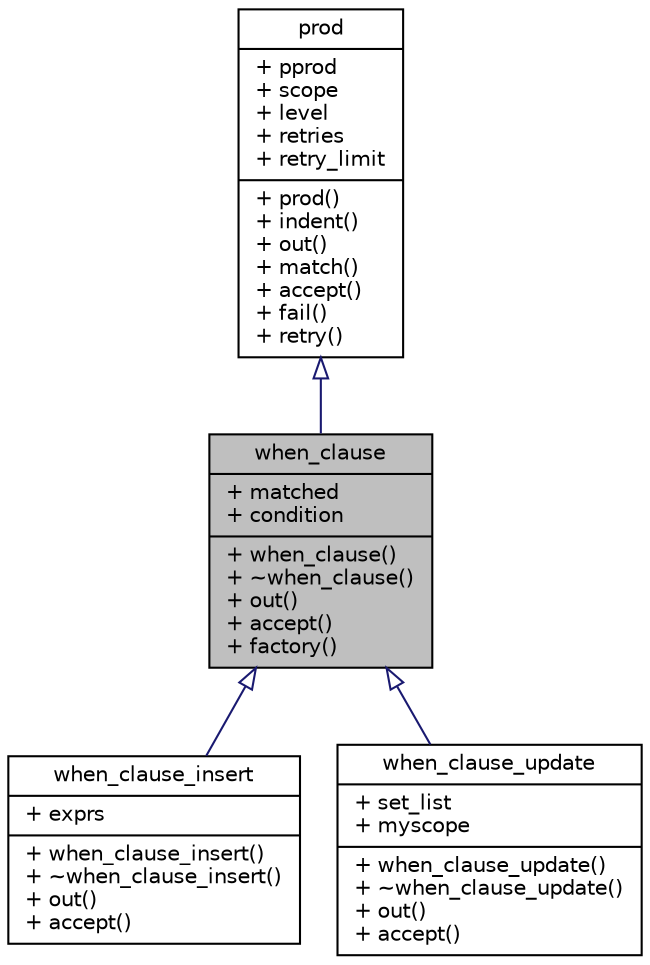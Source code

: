 digraph "when_clause"
{
 // LATEX_PDF_SIZE
  edge [fontname="Helvetica",fontsize="10",labelfontname="Helvetica",labelfontsize="10"];
  node [fontname="Helvetica",fontsize="10",shape=record];
  Node1 [label="{when_clause\n|+ matched\l+ condition\l|+ when_clause()\l+ ~when_clause()\l+ out()\l+ accept()\l+ factory()\l}",height=0.2,width=0.4,color="black", fillcolor="grey75", style="filled", fontcolor="black",tooltip=" "];
  Node2 -> Node1 [dir="back",color="midnightblue",fontsize="10",style="solid",arrowtail="onormal",fontname="Helvetica"];
  Node2 [label="{prod\n|+ pprod\l+ scope\l+ level\l+ retries\l+ retry_limit\l|+ prod()\l+ indent()\l+ out()\l+ match()\l+ accept()\l+ fail()\l+ retry()\l}",height=0.2,width=0.4,color="black", fillcolor="white", style="filled",URL="$structprod.html",tooltip="Base class for AST nodes."];
  Node1 -> Node3 [dir="back",color="midnightblue",fontsize="10",style="solid",arrowtail="onormal",fontname="Helvetica"];
  Node3 [label="{when_clause_insert\n|+ exprs\l|+ when_clause_insert()\l+ ~when_clause_insert()\l+ out()\l+ accept()\l}",height=0.2,width=0.4,color="black", fillcolor="white", style="filled",URL="$structwhen__clause__insert.html",tooltip=" "];
  Node1 -> Node4 [dir="back",color="midnightblue",fontsize="10",style="solid",arrowtail="onormal",fontname="Helvetica"];
  Node4 [label="{when_clause_update\n|+ set_list\l+ myscope\l|+ when_clause_update()\l+ ~when_clause_update()\l+ out()\l+ accept()\l}",height=0.2,width=0.4,color="black", fillcolor="white", style="filled",URL="$structwhen__clause__update.html",tooltip=" "];
}
